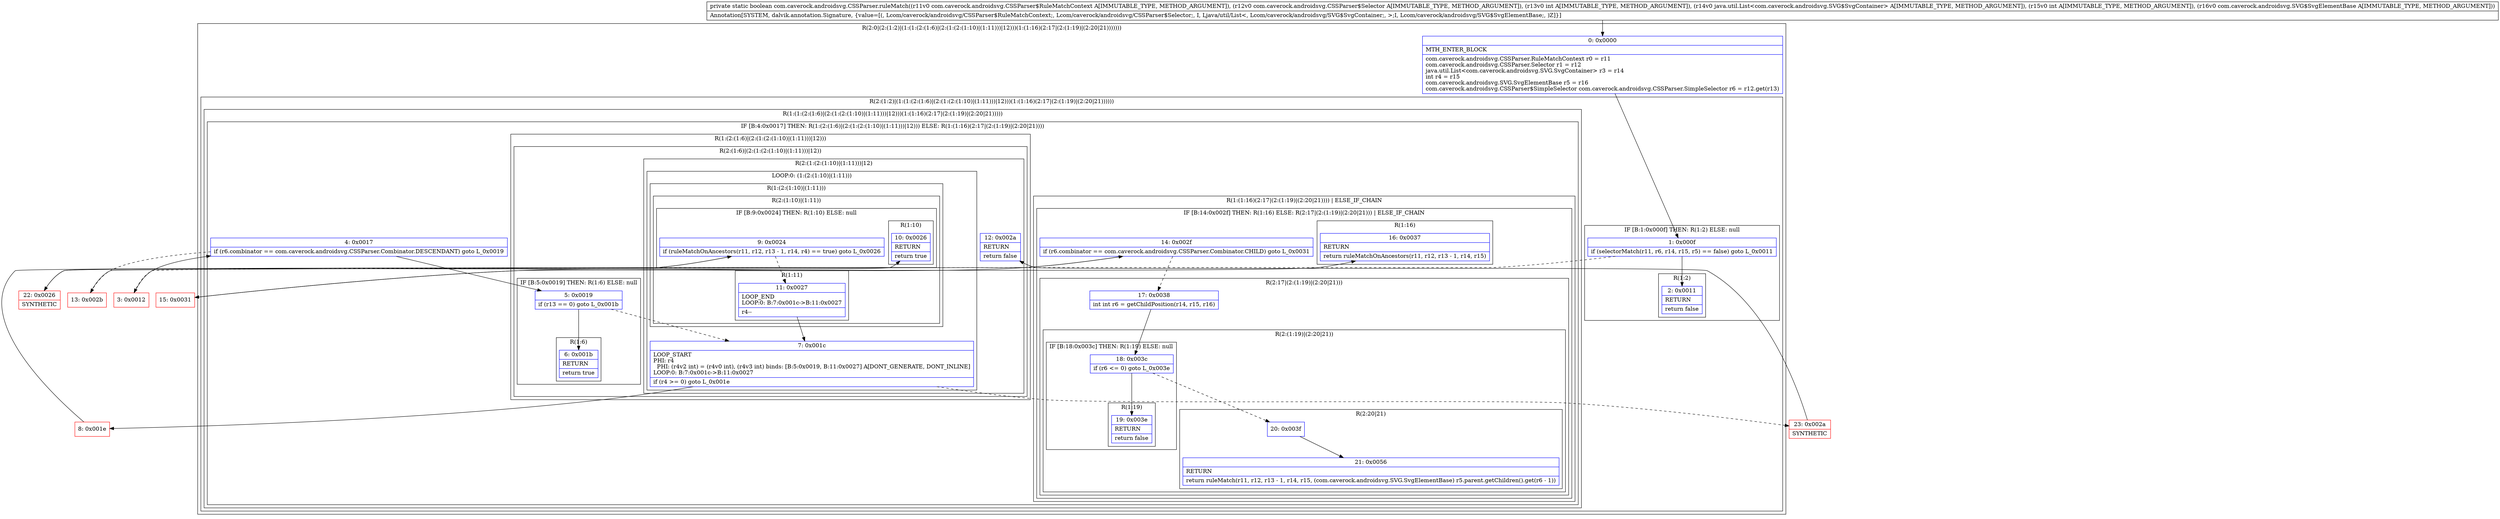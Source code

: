 digraph "CFG forcom.caverock.androidsvg.CSSParser.ruleMatch(Lcom\/caverock\/androidsvg\/CSSParser$RuleMatchContext;Lcom\/caverock\/androidsvg\/CSSParser$Selector;ILjava\/util\/List;ILcom\/caverock\/androidsvg\/SVG$SvgElementBase;)Z" {
subgraph cluster_Region_1026027848 {
label = "R(2:0|(2:(1:2)|(1:(1:(2:(1:6)|(2:(1:(2:(1:10)|(1:11)))|12)))(1:(1:16)(2:17|(2:(1:19)|(2:20|21)))))))";
node [shape=record,color=blue];
Node_0 [shape=record,label="{0\:\ 0x0000|MTH_ENTER_BLOCK\l|com.caverock.androidsvg.CSSParser.RuleMatchContext r0 = r11\lcom.caverock.androidsvg.CSSParser.Selector r1 = r12\ljava.util.List\<com.caverock.androidsvg.SVG.SvgContainer\> r3 = r14\lint r4 = r15\lcom.caverock.androidsvg.SVG.SvgElementBase r5 = r16\lcom.caverock.androidsvg.CSSParser$SimpleSelector com.caverock.androidsvg.CSSParser.SimpleSelector r6 = r12.get(r13)\l}"];
subgraph cluster_Region_1739034965 {
label = "R(2:(1:2)|(1:(1:(2:(1:6)|(2:(1:(2:(1:10)|(1:11)))|12)))(1:(1:16)(2:17|(2:(1:19)|(2:20|21))))))";
node [shape=record,color=blue];
subgraph cluster_IfRegion_72097389 {
label = "IF [B:1:0x000f] THEN: R(1:2) ELSE: null";
node [shape=record,color=blue];
Node_1 [shape=record,label="{1\:\ 0x000f|if (selectorMatch(r11, r6, r14, r15, r5) == false) goto L_0x0011\l}"];
subgraph cluster_Region_914897242 {
label = "R(1:2)";
node [shape=record,color=blue];
Node_2 [shape=record,label="{2\:\ 0x0011|RETURN\l|return false\l}"];
}
}
subgraph cluster_Region_454322629 {
label = "R(1:(1:(2:(1:6)|(2:(1:(2:(1:10)|(1:11)))|12)))(1:(1:16)(2:17|(2:(1:19)|(2:20|21)))))";
node [shape=record,color=blue];
subgraph cluster_IfRegion_1576395033 {
label = "IF [B:4:0x0017] THEN: R(1:(2:(1:6)|(2:(1:(2:(1:10)|(1:11)))|12))) ELSE: R(1:(1:16)(2:17|(2:(1:19)|(2:20|21))))";
node [shape=record,color=blue];
Node_4 [shape=record,label="{4\:\ 0x0017|if (r6.combinator == com.caverock.androidsvg.CSSParser.Combinator.DESCENDANT) goto L_0x0019\l}"];
subgraph cluster_Region_32953216 {
label = "R(1:(2:(1:6)|(2:(1:(2:(1:10)|(1:11)))|12)))";
node [shape=record,color=blue];
subgraph cluster_Region_1510000594 {
label = "R(2:(1:6)|(2:(1:(2:(1:10)|(1:11)))|12))";
node [shape=record,color=blue];
subgraph cluster_IfRegion_758478625 {
label = "IF [B:5:0x0019] THEN: R(1:6) ELSE: null";
node [shape=record,color=blue];
Node_5 [shape=record,label="{5\:\ 0x0019|if (r13 == 0) goto L_0x001b\l}"];
subgraph cluster_Region_366442755 {
label = "R(1:6)";
node [shape=record,color=blue];
Node_6 [shape=record,label="{6\:\ 0x001b|RETURN\l|return true\l}"];
}
}
subgraph cluster_Region_571130602 {
label = "R(2:(1:(2:(1:10)|(1:11)))|12)";
node [shape=record,color=blue];
subgraph cluster_LoopRegion_238202724 {
label = "LOOP:0: (1:(2:(1:10)|(1:11)))";
node [shape=record,color=blue];
Node_7 [shape=record,label="{7\:\ 0x001c|LOOP_START\lPHI: r4 \l  PHI: (r4v2 int) = (r4v0 int), (r4v3 int) binds: [B:5:0x0019, B:11:0x0027] A[DONT_GENERATE, DONT_INLINE]\lLOOP:0: B:7:0x001c\-\>B:11:0x0027\l|if (r4 \>= 0) goto L_0x001e\l}"];
subgraph cluster_Region_2129182510 {
label = "R(1:(2:(1:10)|(1:11)))";
node [shape=record,color=blue];
subgraph cluster_Region_2019705773 {
label = "R(2:(1:10)|(1:11))";
node [shape=record,color=blue];
subgraph cluster_IfRegion_107156056 {
label = "IF [B:9:0x0024] THEN: R(1:10) ELSE: null";
node [shape=record,color=blue];
Node_9 [shape=record,label="{9\:\ 0x0024|if (ruleMatchOnAncestors(r11, r12, r13 \- 1, r14, r4) == true) goto L_0x0026\l}"];
subgraph cluster_Region_1456681667 {
label = "R(1:10)";
node [shape=record,color=blue];
Node_10 [shape=record,label="{10\:\ 0x0026|RETURN\l|return true\l}"];
}
}
subgraph cluster_Region_1941320678 {
label = "R(1:11)";
node [shape=record,color=blue];
Node_11 [shape=record,label="{11\:\ 0x0027|LOOP_END\lLOOP:0: B:7:0x001c\-\>B:11:0x0027\l|r4\-\-\l}"];
}
}
}
}
Node_12 [shape=record,label="{12\:\ 0x002a|RETURN\l|return false\l}"];
}
}
}
subgraph cluster_Region_574269281 {
label = "R(1:(1:16)(2:17|(2:(1:19)|(2:20|21)))) | ELSE_IF_CHAIN\l";
node [shape=record,color=blue];
subgraph cluster_IfRegion_1134221613 {
label = "IF [B:14:0x002f] THEN: R(1:16) ELSE: R(2:17|(2:(1:19)|(2:20|21))) | ELSE_IF_CHAIN\l";
node [shape=record,color=blue];
Node_14 [shape=record,label="{14\:\ 0x002f|if (r6.combinator == com.caverock.androidsvg.CSSParser.Combinator.CHILD) goto L_0x0031\l}"];
subgraph cluster_Region_420511175 {
label = "R(1:16)";
node [shape=record,color=blue];
Node_16 [shape=record,label="{16\:\ 0x0037|RETURN\l|return ruleMatchOnAncestors(r11, r12, r13 \- 1, r14, r15)\l}"];
}
subgraph cluster_Region_658577477 {
label = "R(2:17|(2:(1:19)|(2:20|21)))";
node [shape=record,color=blue];
Node_17 [shape=record,label="{17\:\ 0x0038|int int r6 = getChildPosition(r14, r15, r16)\l}"];
subgraph cluster_Region_1929718371 {
label = "R(2:(1:19)|(2:20|21))";
node [shape=record,color=blue];
subgraph cluster_IfRegion_1316413954 {
label = "IF [B:18:0x003c] THEN: R(1:19) ELSE: null";
node [shape=record,color=blue];
Node_18 [shape=record,label="{18\:\ 0x003c|if (r6 \<= 0) goto L_0x003e\l}"];
subgraph cluster_Region_1007635434 {
label = "R(1:19)";
node [shape=record,color=blue];
Node_19 [shape=record,label="{19\:\ 0x003e|RETURN\l|return false\l}"];
}
}
subgraph cluster_Region_530503695 {
label = "R(2:20|21)";
node [shape=record,color=blue];
Node_20 [shape=record,label="{20\:\ 0x003f}"];
Node_21 [shape=record,label="{21\:\ 0x0056|RETURN\l|return ruleMatch(r11, r12, r13 \- 1, r14, r15, (com.caverock.androidsvg.SVG.SvgElementBase) r5.parent.getChildren().get(r6 \- 1))\l}"];
}
}
}
}
}
}
}
}
}
Node_3 [shape=record,color=red,label="{3\:\ 0x0012}"];
Node_8 [shape=record,color=red,label="{8\:\ 0x001e}"];
Node_13 [shape=record,color=red,label="{13\:\ 0x002b}"];
Node_15 [shape=record,color=red,label="{15\:\ 0x0031}"];
Node_22 [shape=record,color=red,label="{22\:\ 0x0026|SYNTHETIC\l}"];
Node_23 [shape=record,color=red,label="{23\:\ 0x002a|SYNTHETIC\l}"];
MethodNode[shape=record,label="{private static boolean com.caverock.androidsvg.CSSParser.ruleMatch((r11v0 com.caverock.androidsvg.CSSParser$RuleMatchContext A[IMMUTABLE_TYPE, METHOD_ARGUMENT]), (r12v0 com.caverock.androidsvg.CSSParser$Selector A[IMMUTABLE_TYPE, METHOD_ARGUMENT]), (r13v0 int A[IMMUTABLE_TYPE, METHOD_ARGUMENT]), (r14v0 java.util.List\<com.caverock.androidsvg.SVG$SvgContainer\> A[IMMUTABLE_TYPE, METHOD_ARGUMENT]), (r15v0 int A[IMMUTABLE_TYPE, METHOD_ARGUMENT]), (r16v0 com.caverock.androidsvg.SVG$SvgElementBase A[IMMUTABLE_TYPE, METHOD_ARGUMENT]))  | Annotation[SYSTEM, dalvik.annotation.Signature, \{value=[(, Lcom\/caverock\/androidsvg\/CSSParser$RuleMatchContext;, Lcom\/caverock\/androidsvg\/CSSParser$Selector;, I, Ljava\/util\/List\<, Lcom\/caverock\/androidsvg\/SVG$SvgContainer;, \>;I, Lcom\/caverock\/androidsvg\/SVG$SvgElementBase;, )Z]\}]\l}"];
MethodNode -> Node_0;
Node_0 -> Node_1;
Node_1 -> Node_2;
Node_1 -> Node_3[style=dashed];
Node_4 -> Node_5;
Node_4 -> Node_13[style=dashed];
Node_5 -> Node_6;
Node_5 -> Node_7[style=dashed];
Node_7 -> Node_8;
Node_7 -> Node_23[style=dashed];
Node_9 -> Node_11[style=dashed];
Node_9 -> Node_22;
Node_11 -> Node_7;
Node_14 -> Node_15;
Node_14 -> Node_17[style=dashed];
Node_17 -> Node_18;
Node_18 -> Node_19;
Node_18 -> Node_20[style=dashed];
Node_20 -> Node_21;
Node_3 -> Node_4;
Node_8 -> Node_9;
Node_13 -> Node_14;
Node_15 -> Node_16;
Node_22 -> Node_10;
Node_23 -> Node_12;
}

